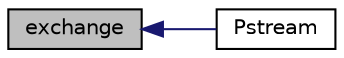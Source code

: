 digraph "exchange"
{
  bgcolor="transparent";
  edge [fontname="Helvetica",fontsize="10",labelfontname="Helvetica",labelfontsize="10"];
  node [fontname="Helvetica",fontsize="10",shape=record];
  rankdir="LR";
  Node1 [label="exchange",height=0.2,width=0.4,color="black", fillcolor="grey75", style="filled", fontcolor="black"];
  Node1 -> Node2 [dir="back",color="midnightblue",fontsize="10",style="solid",fontname="Helvetica"];
  Node2 [label="Pstream",height=0.2,width=0.4,color="black",URL="$a02022.html#a2b31c5d4673e1c7d7366b8b6bf47830d",tooltip="Construct given optional buffer size. "];
}
